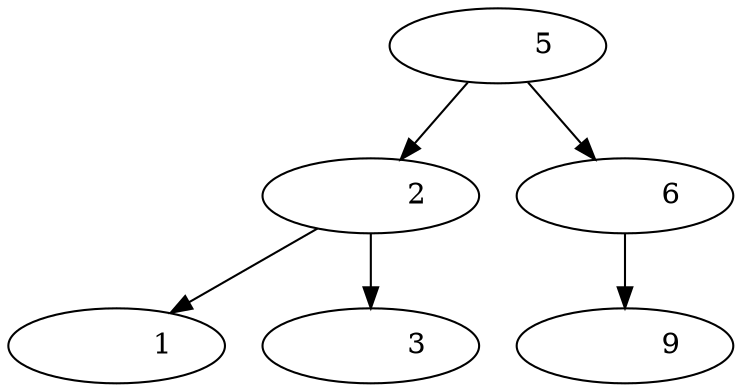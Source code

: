  digraph G {
 "Nodoe158d8fa-b4c6-4d95-571b-0a1fed4f9536"[label = "           5 "]
 "Nodoe158d8fa-b4c6-4d95-571b-0a1fed4f9536"->"Nodo74260e88-454d-4f35-7c50-55b5ffef65cc"
 "Nodoe158d8fa-b4c6-4d95-571b-0a1fed4f9536"->"Nodo722b7365-44d8-4876-536d-3a3fc7dfd839"
 "Nodo74260e88-454d-4f35-7c50-55b5ffef65cc"[label = "           2 "]
 "Nodo74260e88-454d-4f35-7c50-55b5ffef65cc"->"Nodod0ea4d9f-2d75-4b56-710a-589cc9f7353c"
 "Nodo74260e88-454d-4f35-7c50-55b5ffef65cc"->"Nodo9f4b60ce-696b-49c0-48b5-1147fdf2fe1f"
 "Nodod0ea4d9f-2d75-4b56-710a-589cc9f7353c"[label = "           1 "]
 "Nodo9f4b60ce-696b-49c0-48b5-1147fdf2fe1f"[label = "           3 "]
 "Nodo722b7365-44d8-4876-536d-3a3fc7dfd839"[label = "           6 "]
 "Nodo722b7365-44d8-4876-536d-3a3fc7dfd839"->"Nodof5cc9b98-ddf3-4674-6897-b1171ef536e7"
 "Nodof5cc9b98-ddf3-4674-6897-b1171ef536e7"[label = "           9 "]
 }
